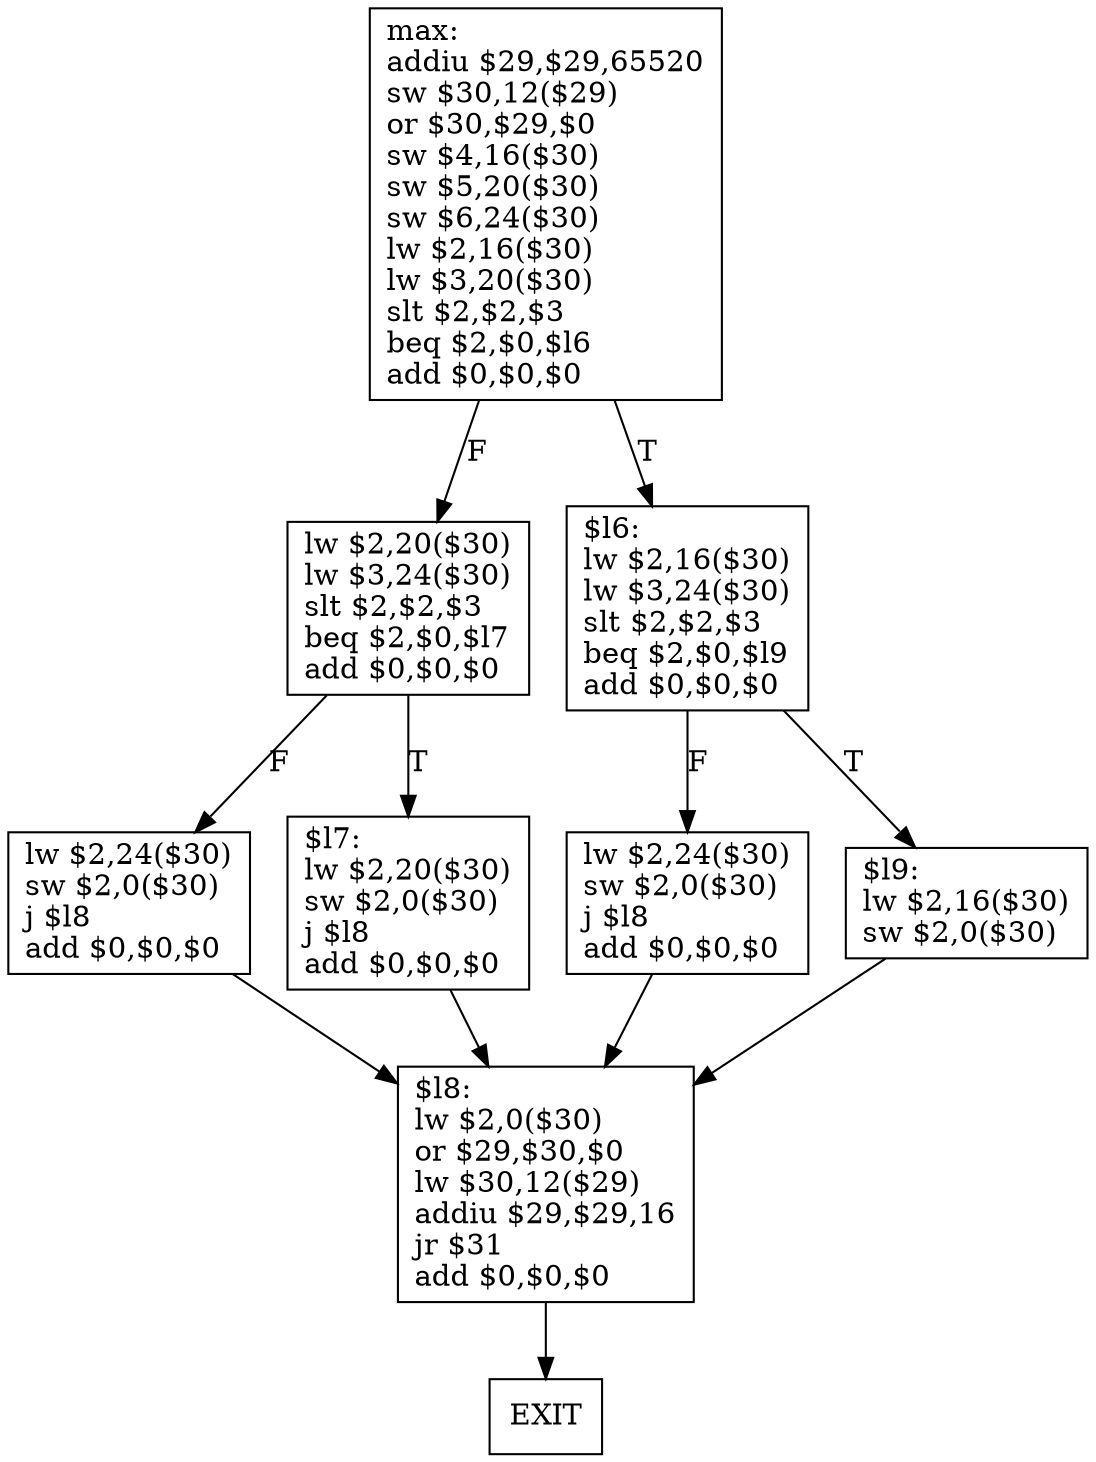 digraph G1 {
node [shape = box];
BB0 [label = "max:\laddiu $29,$29,65520\lsw $30,12($29)\lor $30,$29,$0\lsw $4,16($30)\lsw $5,20($30)\lsw $6,24($30)\llw $2,16($30)\llw $3,20($30)\lslt $2,$2,$3\lbeq $2,$0,$l6\ladd $0,$0,$0\l"] ;
BB0 -> BB1 [style = filled, label = "F"];
BB0 -> BB4[style = filled, label = "T"];
BB1 [label = "lw $2,20($30)\llw $3,24($30)\lslt $2,$2,$3\lbeq $2,$0,$l7\ladd $0,$0,$0\l"] ;
BB1 -> BB2 [style = filled, label = "F"];
BB1 -> BB3[style = filled, label = "T"];
BB2 [label = "lw $2,24($30)\lsw $2,0($30)\lj $l8\ladd $0,$0,$0\l"] ;
BB2 -> BB7 [style = filled, label = ""];
BB7 [label = "$l8:\llw $2,0($30)\lor $29,$30,$0\llw $30,12($29)\laddiu $29,$29,16\ljr $31\ladd $0,$0,$0\l"] ;
BB7 -> EXIT  [style = filled, label = ""];
BB3 [label = "$l7:\llw $2,20($30)\lsw $2,0($30)\lj $l8\ladd $0,$0,$0\l"] ;
BB3 -> BB7 [style = filled, label = ""];
BB4 [label = "$l6:\llw $2,16($30)\llw $3,24($30)\lslt $2,$2,$3\lbeq $2,$0,$l9\ladd $0,$0,$0\l"] ;
BB4 -> BB5 [style = filled, label = "F"];
BB4 -> BB6[style = filled, label = "T"];
BB5 [label = "lw $2,24($30)\lsw $2,0($30)\lj $l8\ladd $0,$0,$0\l"] ;
BB5 -> BB7 [style = filled, label = ""];
BB6 [label = "$l9:\llw $2,16($30)\lsw $2,0($30)\l"] ;
BB6 -> BB7 [style = filled, label = ""];
}
